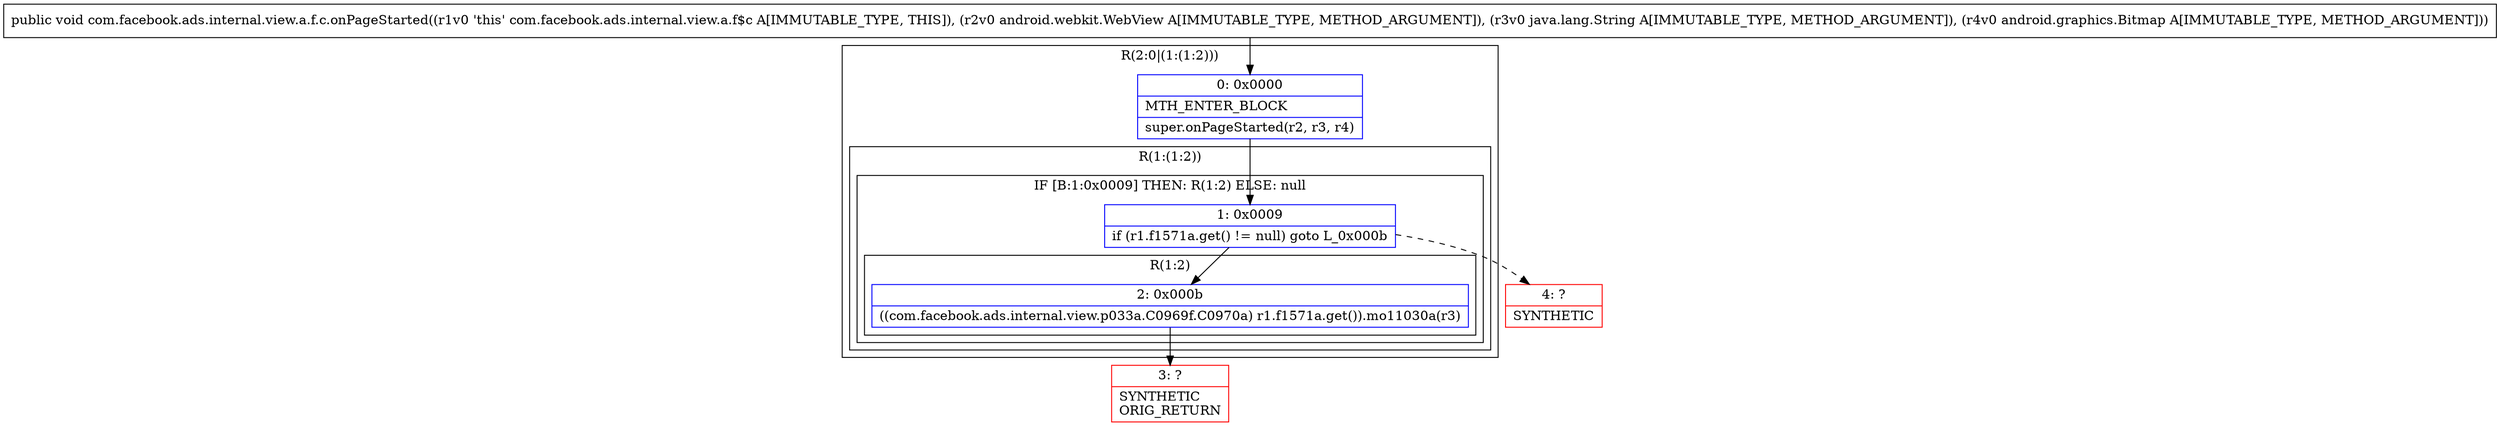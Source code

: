 digraph "CFG forcom.facebook.ads.internal.view.a.f.c.onPageStarted(Landroid\/webkit\/WebView;Ljava\/lang\/String;Landroid\/graphics\/Bitmap;)V" {
subgraph cluster_Region_528727998 {
label = "R(2:0|(1:(1:2)))";
node [shape=record,color=blue];
Node_0 [shape=record,label="{0\:\ 0x0000|MTH_ENTER_BLOCK\l|super.onPageStarted(r2, r3, r4)\l}"];
subgraph cluster_Region_529394598 {
label = "R(1:(1:2))";
node [shape=record,color=blue];
subgraph cluster_IfRegion_251769698 {
label = "IF [B:1:0x0009] THEN: R(1:2) ELSE: null";
node [shape=record,color=blue];
Node_1 [shape=record,label="{1\:\ 0x0009|if (r1.f1571a.get() != null) goto L_0x000b\l}"];
subgraph cluster_Region_218471824 {
label = "R(1:2)";
node [shape=record,color=blue];
Node_2 [shape=record,label="{2\:\ 0x000b|((com.facebook.ads.internal.view.p033a.C0969f.C0970a) r1.f1571a.get()).mo11030a(r3)\l}"];
}
}
}
}
Node_3 [shape=record,color=red,label="{3\:\ ?|SYNTHETIC\lORIG_RETURN\l}"];
Node_4 [shape=record,color=red,label="{4\:\ ?|SYNTHETIC\l}"];
MethodNode[shape=record,label="{public void com.facebook.ads.internal.view.a.f.c.onPageStarted((r1v0 'this' com.facebook.ads.internal.view.a.f$c A[IMMUTABLE_TYPE, THIS]), (r2v0 android.webkit.WebView A[IMMUTABLE_TYPE, METHOD_ARGUMENT]), (r3v0 java.lang.String A[IMMUTABLE_TYPE, METHOD_ARGUMENT]), (r4v0 android.graphics.Bitmap A[IMMUTABLE_TYPE, METHOD_ARGUMENT])) }"];
MethodNode -> Node_0;
Node_0 -> Node_1;
Node_1 -> Node_2;
Node_1 -> Node_4[style=dashed];
Node_2 -> Node_3;
}

